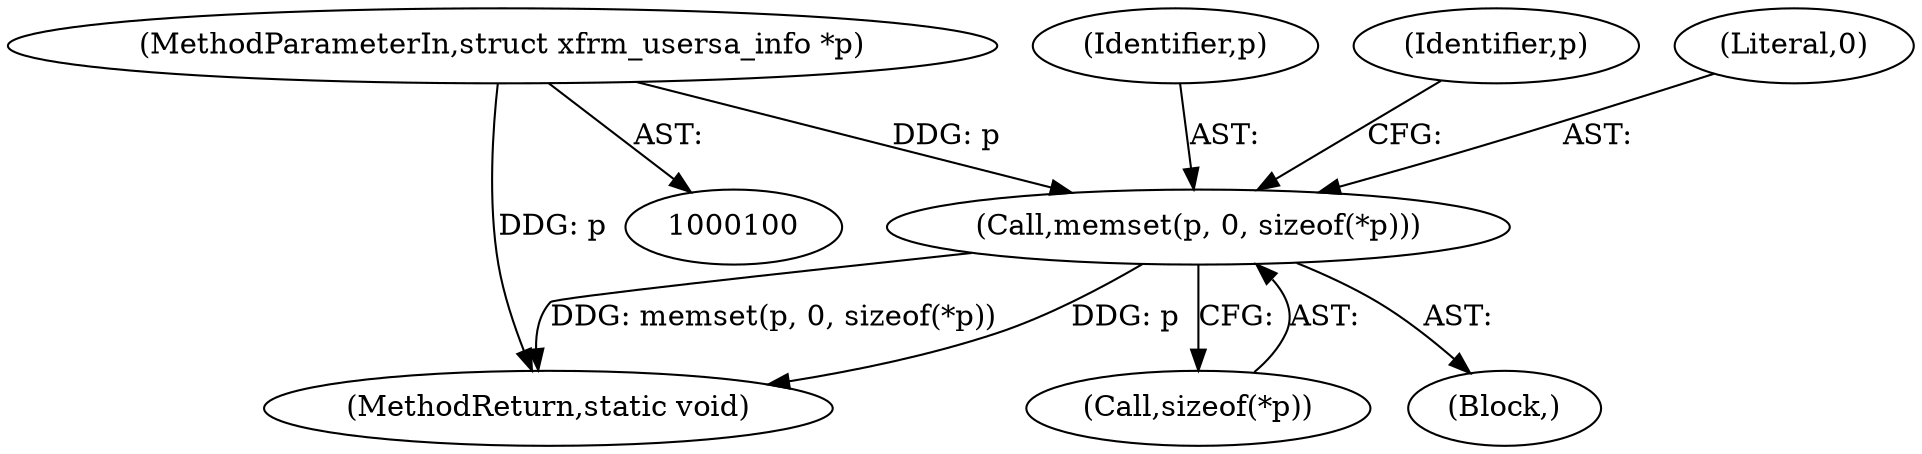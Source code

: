 digraph "0_linux_f778a636713a435d3a922c60b1622a91136560c1@API" {
"1000104" [label="(Call,memset(p, 0, sizeof(*p)))"];
"1000102" [label="(MethodParameterIn,struct xfrm_usersa_info *p)"];
"1000103" [label="(Block,)"];
"1000244" [label="(MethodReturn,static void)"];
"1000102" [label="(MethodParameterIn,struct xfrm_usersa_info *p)"];
"1000105" [label="(Identifier,p)"];
"1000113" [label="(Identifier,p)"];
"1000106" [label="(Literal,0)"];
"1000104" [label="(Call,memset(p, 0, sizeof(*p)))"];
"1000107" [label="(Call,sizeof(*p))"];
"1000104" -> "1000103"  [label="AST: "];
"1000104" -> "1000107"  [label="CFG: "];
"1000105" -> "1000104"  [label="AST: "];
"1000106" -> "1000104"  [label="AST: "];
"1000107" -> "1000104"  [label="AST: "];
"1000113" -> "1000104"  [label="CFG: "];
"1000104" -> "1000244"  [label="DDG: memset(p, 0, sizeof(*p))"];
"1000104" -> "1000244"  [label="DDG: p"];
"1000102" -> "1000104"  [label="DDG: p"];
"1000102" -> "1000100"  [label="AST: "];
"1000102" -> "1000244"  [label="DDG: p"];
}

